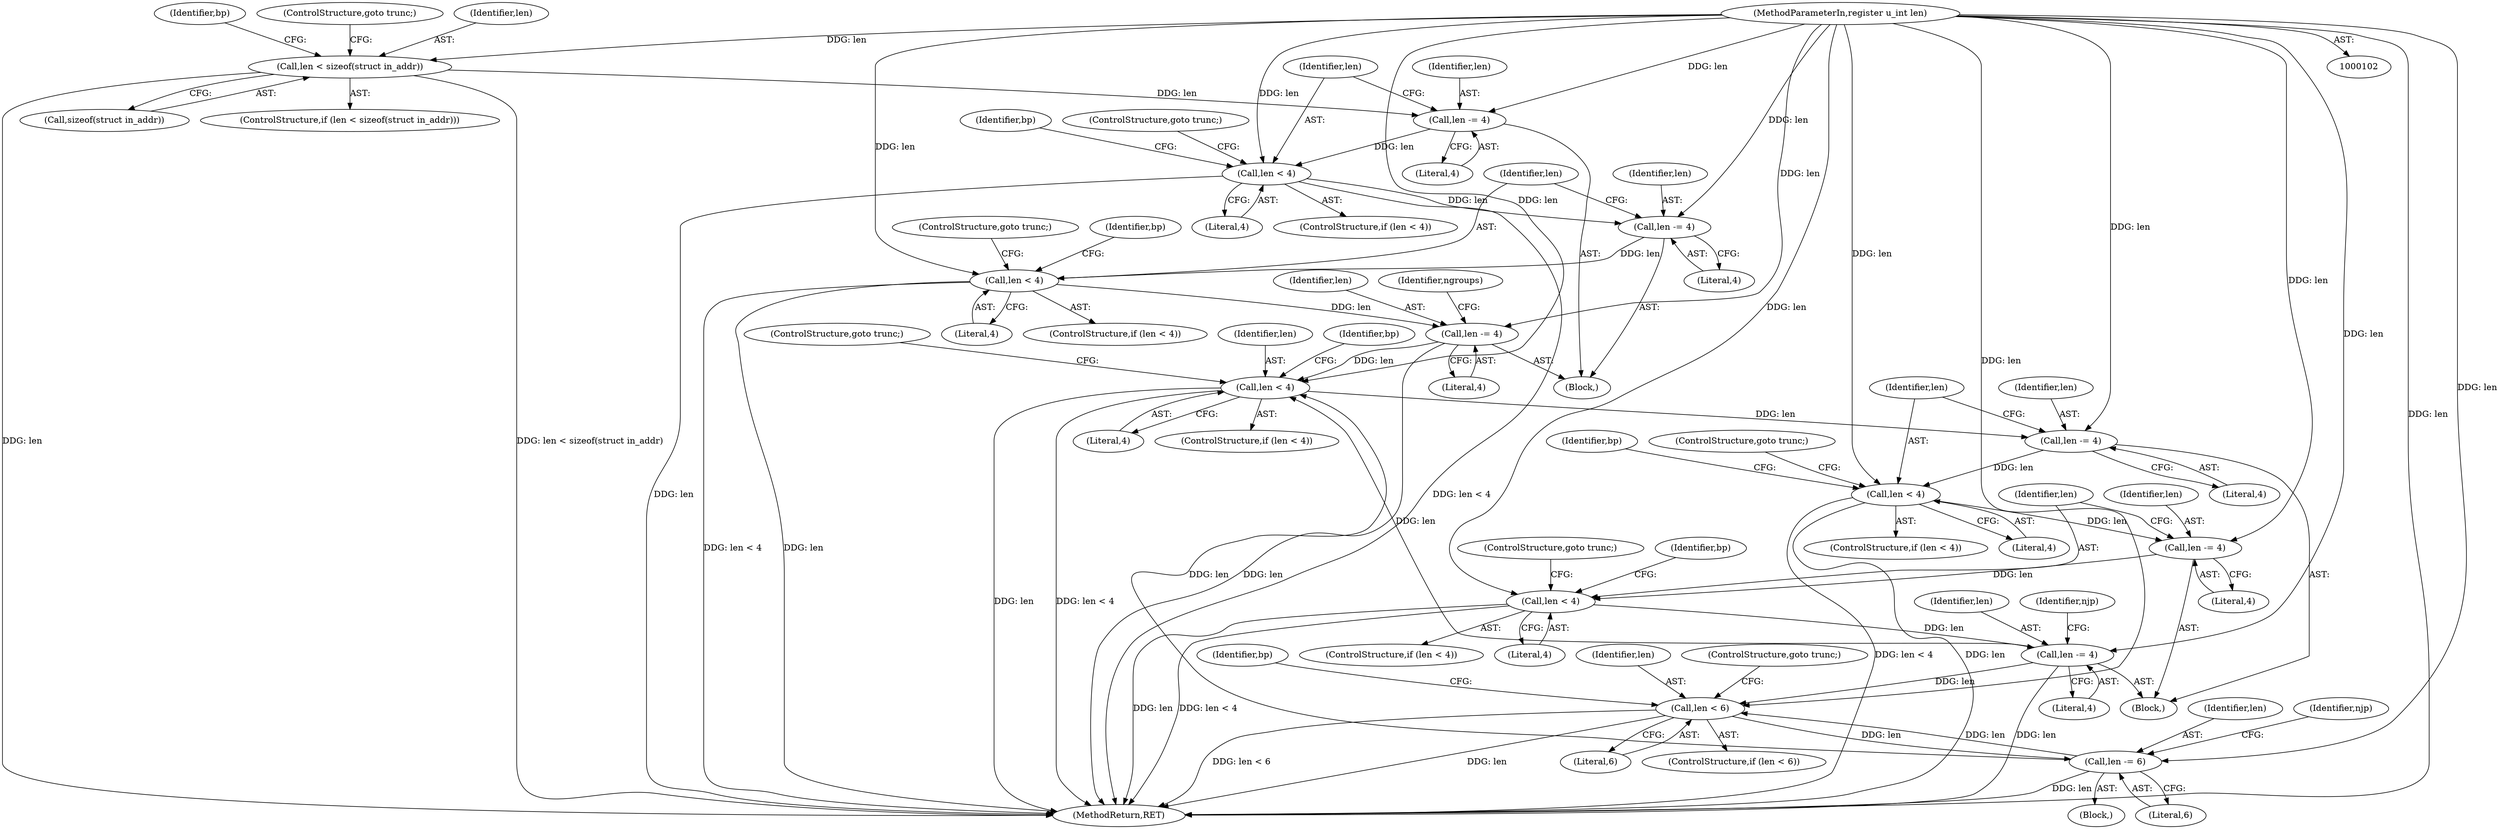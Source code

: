 digraph "0_tcpdump_5dc1860d8267b1e0cb78c9ffa2a40bea2fdb3ddc_1@API" {
"1000249" [label="(Call,len < sizeof(struct in_addr))"];
"1000105" [label="(MethodParameterIn,register u_int len)"];
"1000281" [label="(Call,len -= 4)"];
"1000285" [label="(Call,len < 4)"];
"1000325" [label="(Call,len -= 4)"];
"1000329" [label="(Call,len < 4)"];
"1000346" [label="(Call,len -= 4)"];
"1000354" [label="(Call,len < 4)"];
"1000375" [label="(Call,len -= 4)"];
"1000379" [label="(Call,len < 4)"];
"1000411" [label="(Call,len -= 4)"];
"1000415" [label="(Call,len < 4)"];
"1000449" [label="(Call,len -= 4)"];
"1000477" [label="(Call,len < 6)"];
"1000535" [label="(Call,len -= 6)"];
"1000346" [label="(Call,len -= 4)"];
"1000106" [label="(Block,)"];
"1000281" [label="(Call,len -= 4)"];
"1000381" [label="(Literal,4)"];
"1000377" [label="(Literal,4)"];
"1000288" [label="(ControlStructure,goto trunc;)"];
"1000328" [label="(ControlStructure,if (len < 4))"];
"1000357" [label="(ControlStructure,goto trunc;)"];
"1000380" [label="(Identifier,len)"];
"1000450" [label="(Identifier,len)"];
"1000536" [label="(Identifier,len)"];
"1000251" [label="(Call,sizeof(struct in_addr))"];
"1000355" [label="(Identifier,len)"];
"1000329" [label="(Call,len < 4)"];
"1000415" [label="(Call,len < 4)"];
"1000332" [label="(ControlStructure,goto trunc;)"];
"1000414" [label="(ControlStructure,if (len < 4))"];
"1000284" [label="(ControlStructure,if (len < 4))"];
"1000347" [label="(Identifier,len)"];
"1000256" [label="(Identifier,bp)"];
"1000375" [label="(Call,len -= 4)"];
"1000327" [label="(Literal,4)"];
"1000248" [label="(ControlStructure,if (len < sizeof(struct in_addr)))"];
"1000480" [label="(ControlStructure,goto trunc;)"];
"1000325" [label="(Call,len -= 4)"];
"1000286" [label="(Identifier,len)"];
"1000385" [label="(Identifier,bp)"];
"1000249" [label="(Call,len < sizeof(struct in_addr))"];
"1000451" [label="(Literal,4)"];
"1000479" [label="(Literal,6)"];
"1000354" [label="(Call,len < 4)"];
"1000348" [label="(Literal,4)"];
"1000418" [label="(ControlStructure,goto trunc;)"];
"1000283" [label="(Literal,4)"];
"1000335" [label="(Identifier,bp)"];
"1000545" [label="(MethodReturn,RET)"];
"1000287" [label="(Literal,4)"];
"1000379" [label="(Call,len < 4)"];
"1000330" [label="(Identifier,len)"];
"1000331" [label="(Literal,4)"];
"1000352" [label="(Block,)"];
"1000476" [label="(ControlStructure,if (len < 6))"];
"1000253" [label="(ControlStructure,goto trunc;)"];
"1000463" [label="(Block,)"];
"1000411" [label="(Call,len -= 4)"];
"1000413" [label="(Literal,4)"];
"1000326" [label="(Identifier,len)"];
"1000462" [label="(Identifier,njp)"];
"1000454" [label="(Identifier,njp)"];
"1000477" [label="(Call,len < 6)"];
"1000537" [label="(Literal,6)"];
"1000449" [label="(Call,len -= 4)"];
"1000351" [label="(Identifier,ngroups)"];
"1000416" [label="(Identifier,len)"];
"1000412" [label="(Identifier,len)"];
"1000360" [label="(Identifier,bp)"];
"1000417" [label="(Literal,4)"];
"1000483" [label="(Identifier,bp)"];
"1000105" [label="(MethodParameterIn,register u_int len)"];
"1000282" [label="(Identifier,len)"];
"1000285" [label="(Call,len < 4)"];
"1000353" [label="(ControlStructure,if (len < 4))"];
"1000382" [label="(ControlStructure,goto trunc;)"];
"1000378" [label="(ControlStructure,if (len < 4))"];
"1000291" [label="(Identifier,bp)"];
"1000421" [label="(Identifier,bp)"];
"1000356" [label="(Literal,4)"];
"1000535" [label="(Call,len -= 6)"];
"1000250" [label="(Identifier,len)"];
"1000478" [label="(Identifier,len)"];
"1000376" [label="(Identifier,len)"];
"1000249" -> "1000248"  [label="AST: "];
"1000249" -> "1000251"  [label="CFG: "];
"1000250" -> "1000249"  [label="AST: "];
"1000251" -> "1000249"  [label="AST: "];
"1000253" -> "1000249"  [label="CFG: "];
"1000256" -> "1000249"  [label="CFG: "];
"1000249" -> "1000545"  [label="DDG: len"];
"1000249" -> "1000545"  [label="DDG: len < sizeof(struct in_addr)"];
"1000105" -> "1000249"  [label="DDG: len"];
"1000249" -> "1000281"  [label="DDG: len"];
"1000105" -> "1000102"  [label="AST: "];
"1000105" -> "1000545"  [label="DDG: len"];
"1000105" -> "1000281"  [label="DDG: len"];
"1000105" -> "1000285"  [label="DDG: len"];
"1000105" -> "1000325"  [label="DDG: len"];
"1000105" -> "1000329"  [label="DDG: len"];
"1000105" -> "1000346"  [label="DDG: len"];
"1000105" -> "1000354"  [label="DDG: len"];
"1000105" -> "1000375"  [label="DDG: len"];
"1000105" -> "1000379"  [label="DDG: len"];
"1000105" -> "1000411"  [label="DDG: len"];
"1000105" -> "1000415"  [label="DDG: len"];
"1000105" -> "1000449"  [label="DDG: len"];
"1000105" -> "1000477"  [label="DDG: len"];
"1000105" -> "1000535"  [label="DDG: len"];
"1000281" -> "1000106"  [label="AST: "];
"1000281" -> "1000283"  [label="CFG: "];
"1000282" -> "1000281"  [label="AST: "];
"1000283" -> "1000281"  [label="AST: "];
"1000286" -> "1000281"  [label="CFG: "];
"1000281" -> "1000285"  [label="DDG: len"];
"1000285" -> "1000284"  [label="AST: "];
"1000285" -> "1000287"  [label="CFG: "];
"1000286" -> "1000285"  [label="AST: "];
"1000287" -> "1000285"  [label="AST: "];
"1000288" -> "1000285"  [label="CFG: "];
"1000291" -> "1000285"  [label="CFG: "];
"1000285" -> "1000545"  [label="DDG: len"];
"1000285" -> "1000545"  [label="DDG: len < 4"];
"1000285" -> "1000325"  [label="DDG: len"];
"1000325" -> "1000106"  [label="AST: "];
"1000325" -> "1000327"  [label="CFG: "];
"1000326" -> "1000325"  [label="AST: "];
"1000327" -> "1000325"  [label="AST: "];
"1000330" -> "1000325"  [label="CFG: "];
"1000325" -> "1000329"  [label="DDG: len"];
"1000329" -> "1000328"  [label="AST: "];
"1000329" -> "1000331"  [label="CFG: "];
"1000330" -> "1000329"  [label="AST: "];
"1000331" -> "1000329"  [label="AST: "];
"1000332" -> "1000329"  [label="CFG: "];
"1000335" -> "1000329"  [label="CFG: "];
"1000329" -> "1000545"  [label="DDG: len < 4"];
"1000329" -> "1000545"  [label="DDG: len"];
"1000329" -> "1000346"  [label="DDG: len"];
"1000346" -> "1000106"  [label="AST: "];
"1000346" -> "1000348"  [label="CFG: "];
"1000347" -> "1000346"  [label="AST: "];
"1000348" -> "1000346"  [label="AST: "];
"1000351" -> "1000346"  [label="CFG: "];
"1000346" -> "1000545"  [label="DDG: len"];
"1000346" -> "1000354"  [label="DDG: len"];
"1000354" -> "1000353"  [label="AST: "];
"1000354" -> "1000356"  [label="CFG: "];
"1000355" -> "1000354"  [label="AST: "];
"1000356" -> "1000354"  [label="AST: "];
"1000357" -> "1000354"  [label="CFG: "];
"1000360" -> "1000354"  [label="CFG: "];
"1000354" -> "1000545"  [label="DDG: len < 4"];
"1000354" -> "1000545"  [label="DDG: len"];
"1000535" -> "1000354"  [label="DDG: len"];
"1000449" -> "1000354"  [label="DDG: len"];
"1000354" -> "1000375"  [label="DDG: len"];
"1000375" -> "1000352"  [label="AST: "];
"1000375" -> "1000377"  [label="CFG: "];
"1000376" -> "1000375"  [label="AST: "];
"1000377" -> "1000375"  [label="AST: "];
"1000380" -> "1000375"  [label="CFG: "];
"1000375" -> "1000379"  [label="DDG: len"];
"1000379" -> "1000378"  [label="AST: "];
"1000379" -> "1000381"  [label="CFG: "];
"1000380" -> "1000379"  [label="AST: "];
"1000381" -> "1000379"  [label="AST: "];
"1000382" -> "1000379"  [label="CFG: "];
"1000385" -> "1000379"  [label="CFG: "];
"1000379" -> "1000545"  [label="DDG: len"];
"1000379" -> "1000545"  [label="DDG: len < 4"];
"1000379" -> "1000411"  [label="DDG: len"];
"1000411" -> "1000352"  [label="AST: "];
"1000411" -> "1000413"  [label="CFG: "];
"1000412" -> "1000411"  [label="AST: "];
"1000413" -> "1000411"  [label="AST: "];
"1000416" -> "1000411"  [label="CFG: "];
"1000411" -> "1000415"  [label="DDG: len"];
"1000415" -> "1000414"  [label="AST: "];
"1000415" -> "1000417"  [label="CFG: "];
"1000416" -> "1000415"  [label="AST: "];
"1000417" -> "1000415"  [label="AST: "];
"1000418" -> "1000415"  [label="CFG: "];
"1000421" -> "1000415"  [label="CFG: "];
"1000415" -> "1000545"  [label="DDG: len"];
"1000415" -> "1000545"  [label="DDG: len < 4"];
"1000415" -> "1000449"  [label="DDG: len"];
"1000449" -> "1000352"  [label="AST: "];
"1000449" -> "1000451"  [label="CFG: "];
"1000450" -> "1000449"  [label="AST: "];
"1000451" -> "1000449"  [label="AST: "];
"1000454" -> "1000449"  [label="CFG: "];
"1000449" -> "1000545"  [label="DDG: len"];
"1000449" -> "1000477"  [label="DDG: len"];
"1000477" -> "1000476"  [label="AST: "];
"1000477" -> "1000479"  [label="CFG: "];
"1000478" -> "1000477"  [label="AST: "];
"1000479" -> "1000477"  [label="AST: "];
"1000480" -> "1000477"  [label="CFG: "];
"1000483" -> "1000477"  [label="CFG: "];
"1000477" -> "1000545"  [label="DDG: len < 6"];
"1000477" -> "1000545"  [label="DDG: len"];
"1000535" -> "1000477"  [label="DDG: len"];
"1000477" -> "1000535"  [label="DDG: len"];
"1000535" -> "1000463"  [label="AST: "];
"1000535" -> "1000537"  [label="CFG: "];
"1000536" -> "1000535"  [label="AST: "];
"1000537" -> "1000535"  [label="AST: "];
"1000462" -> "1000535"  [label="CFG: "];
"1000535" -> "1000545"  [label="DDG: len"];
}
